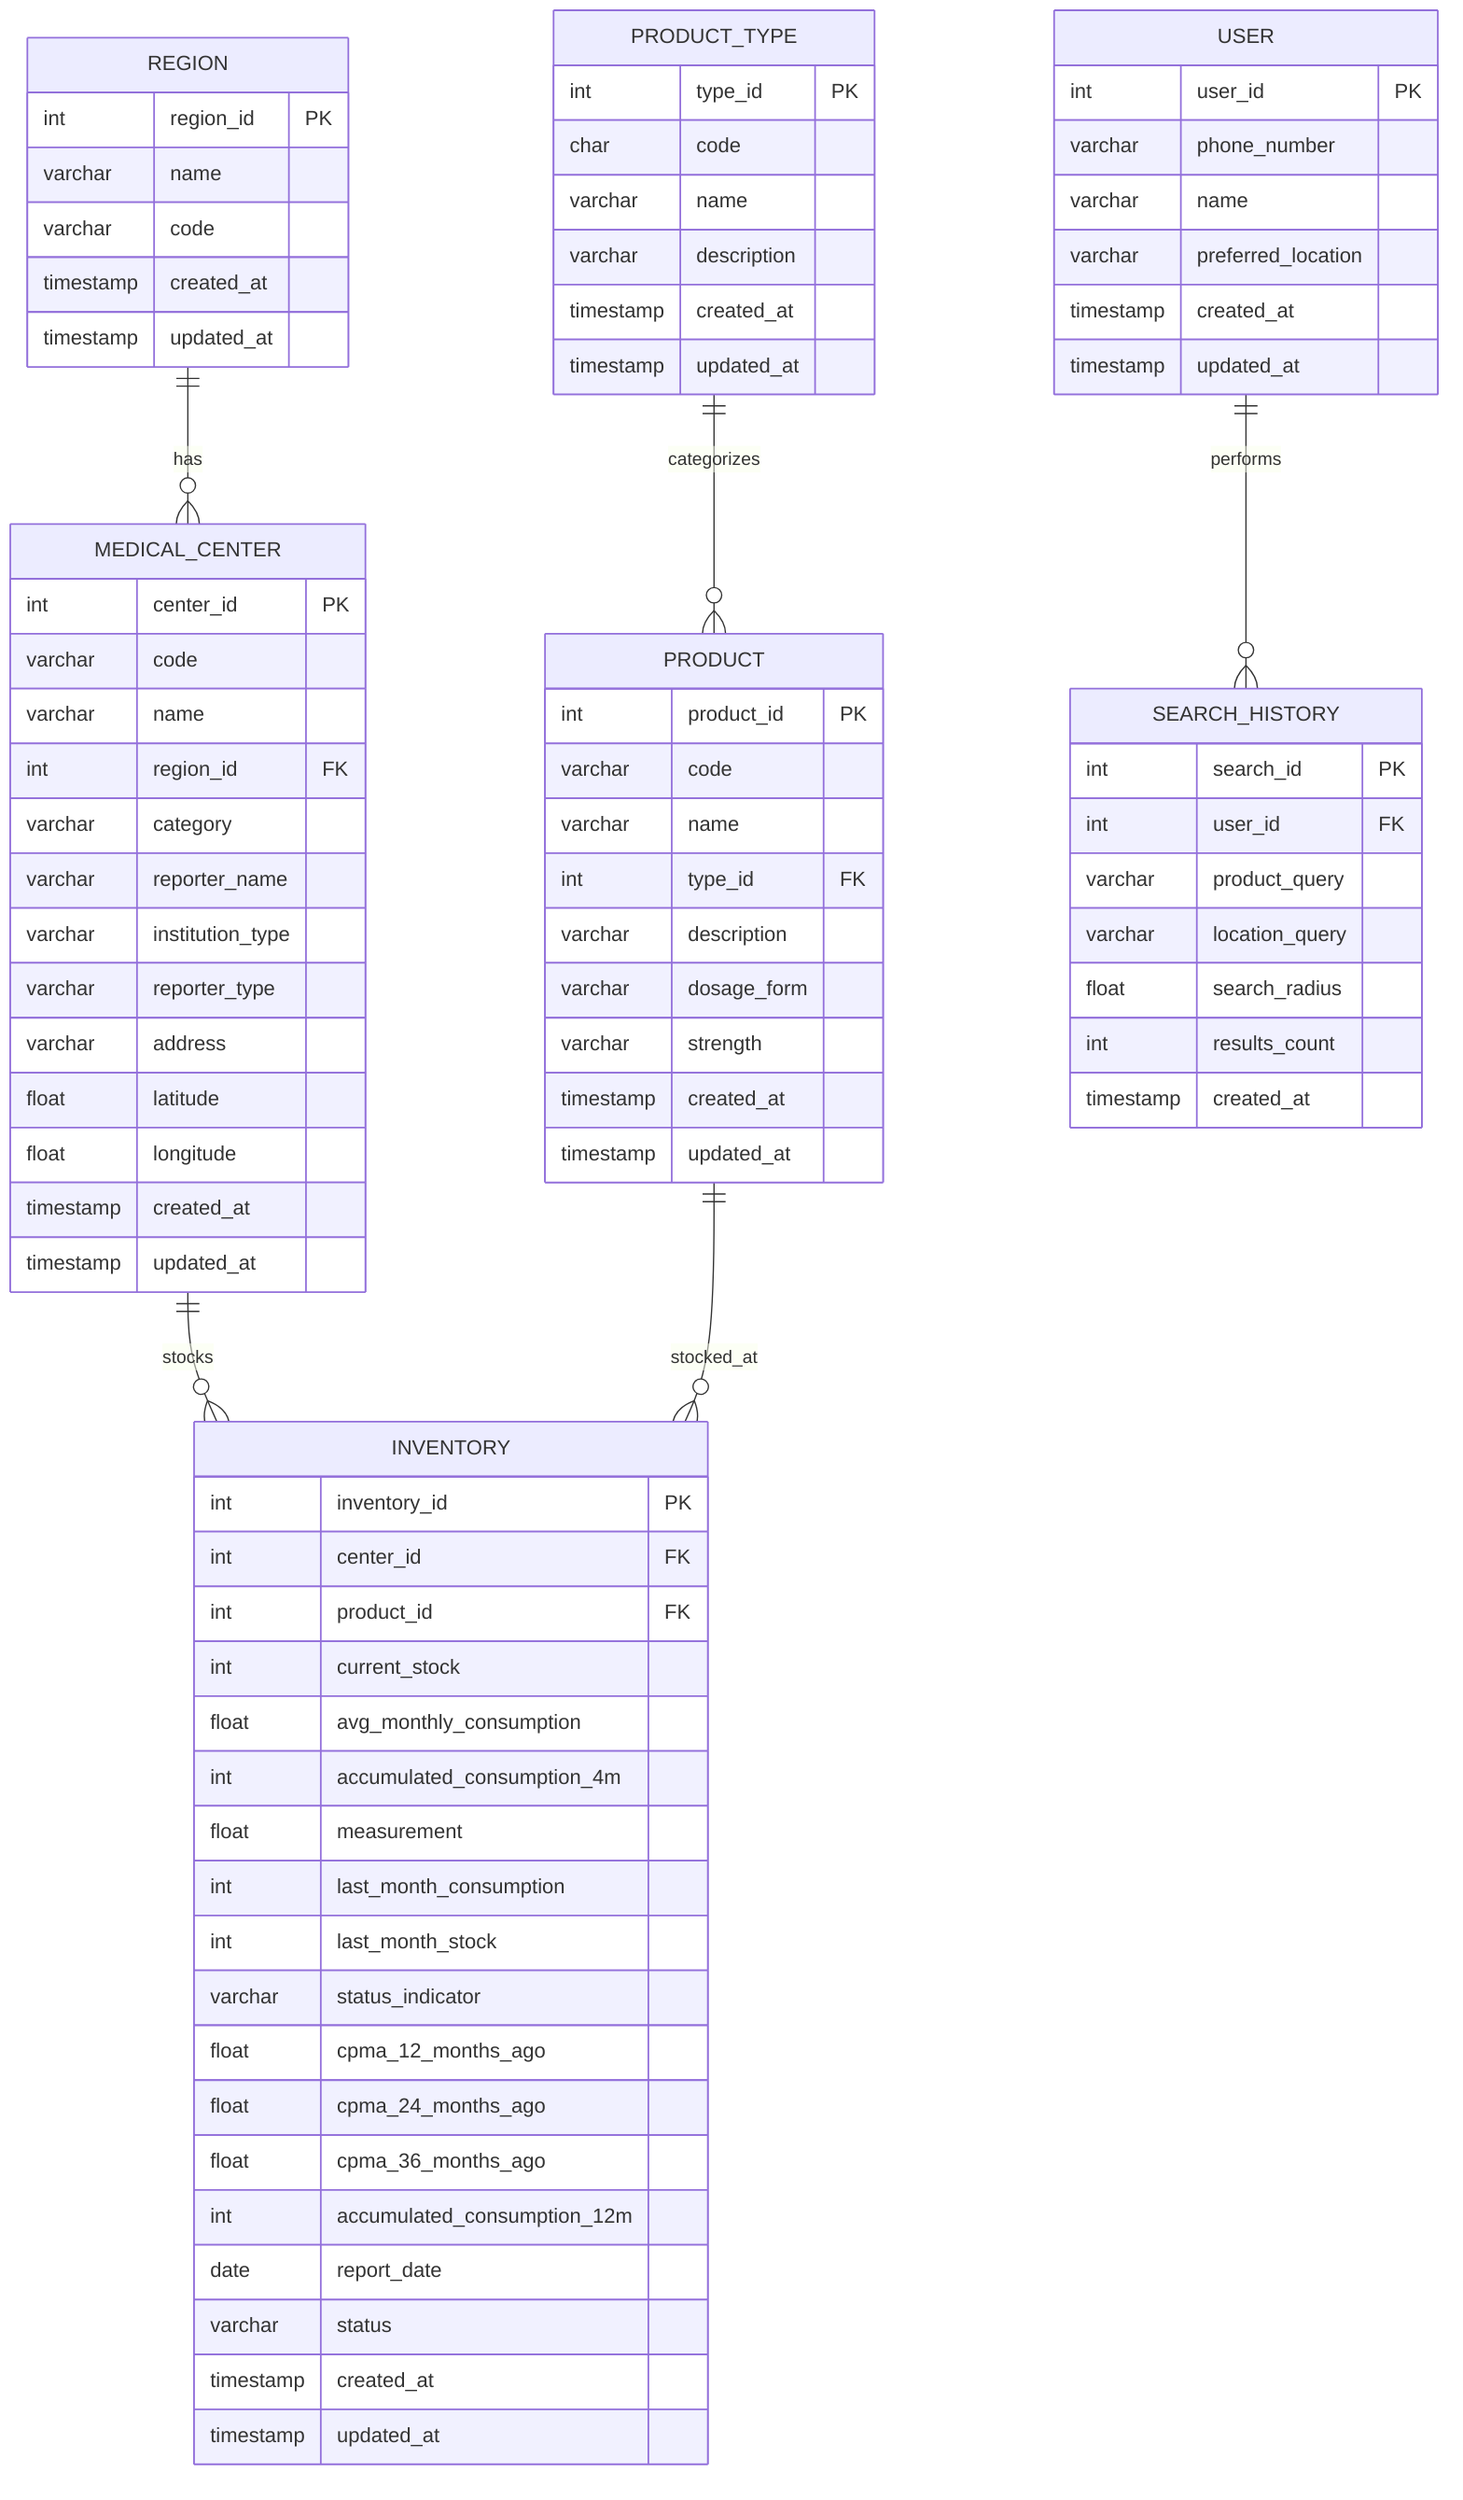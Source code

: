 erDiagram
    REGION {
        int region_id PK
        varchar name
        varchar code
        timestamp created_at
        timestamp updated_at
    }
    
    MEDICAL_CENTER {
        int center_id PK
        varchar code
        varchar name
        int region_id FK
        varchar category
        varchar reporter_name
        varchar institution_type
        varchar reporter_type
        varchar address
        float latitude
        float longitude
        timestamp created_at
        timestamp updated_at
    }
    
    PRODUCT_TYPE {
        int type_id PK
        char code
        varchar name
        varchar description
        timestamp created_at
        timestamp updated_at
    }
    
    PRODUCT {
        int product_id PK
        varchar code
        varchar name
        int type_id FK
        varchar description
        varchar dosage_form
        varchar strength
        timestamp created_at
        timestamp updated_at
    }
    
    INVENTORY {
        int inventory_id PK
        int center_id FK
        int product_id FK
        int current_stock
        float avg_monthly_consumption
        int accumulated_consumption_4m
        float measurement
        int last_month_consumption
        int last_month_stock
        varchar status_indicator
        float cpma_12_months_ago
        float cpma_24_months_ago
        float cpma_36_months_ago
        int accumulated_consumption_12m
        date report_date
        varchar status
        timestamp created_at
        timestamp updated_at
    }
    
    USER {
        int user_id PK
        varchar phone_number
        varchar name
        varchar preferred_location
        timestamp created_at
        timestamp updated_at
    }
    
    SEARCH_HISTORY {
        int search_id PK
        int user_id FK
        varchar product_query
        varchar location_query
        float search_radius
        int results_count
        timestamp created_at
    }
    
    REGION ||--o{ MEDICAL_CENTER : "has"
    PRODUCT_TYPE ||--o{ PRODUCT : "categorizes"
    MEDICAL_CENTER ||--o{ INVENTORY : "stocks"
    PRODUCT ||--o{ INVENTORY : "stocked_at"
    USER ||--o{ SEARCH_HISTORY : "performs"